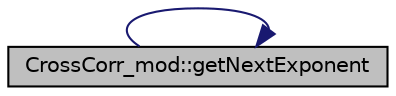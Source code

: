 digraph "CrossCorr_mod::getNextExponent"
{
 // LATEX_PDF_SIZE
  edge [fontname="Helvetica",fontsize="10",labelfontname="Helvetica",labelfontsize="10"];
  node [fontname="Helvetica",fontsize="10",shape=record];
  rankdir="LR";
  Node1 [label="CrossCorr_mod::getNextExponent",height=0.2,width=0.4,color="black", fillcolor="grey75", style="filled", fontcolor="black",tooltip="Return the exponent that yields the smallest real number larger than or equal to the input number abs..."];
  Node1 -> Node1 [color="midnightblue",fontsize="10",style="solid",fontname="Helvetica"];
}
